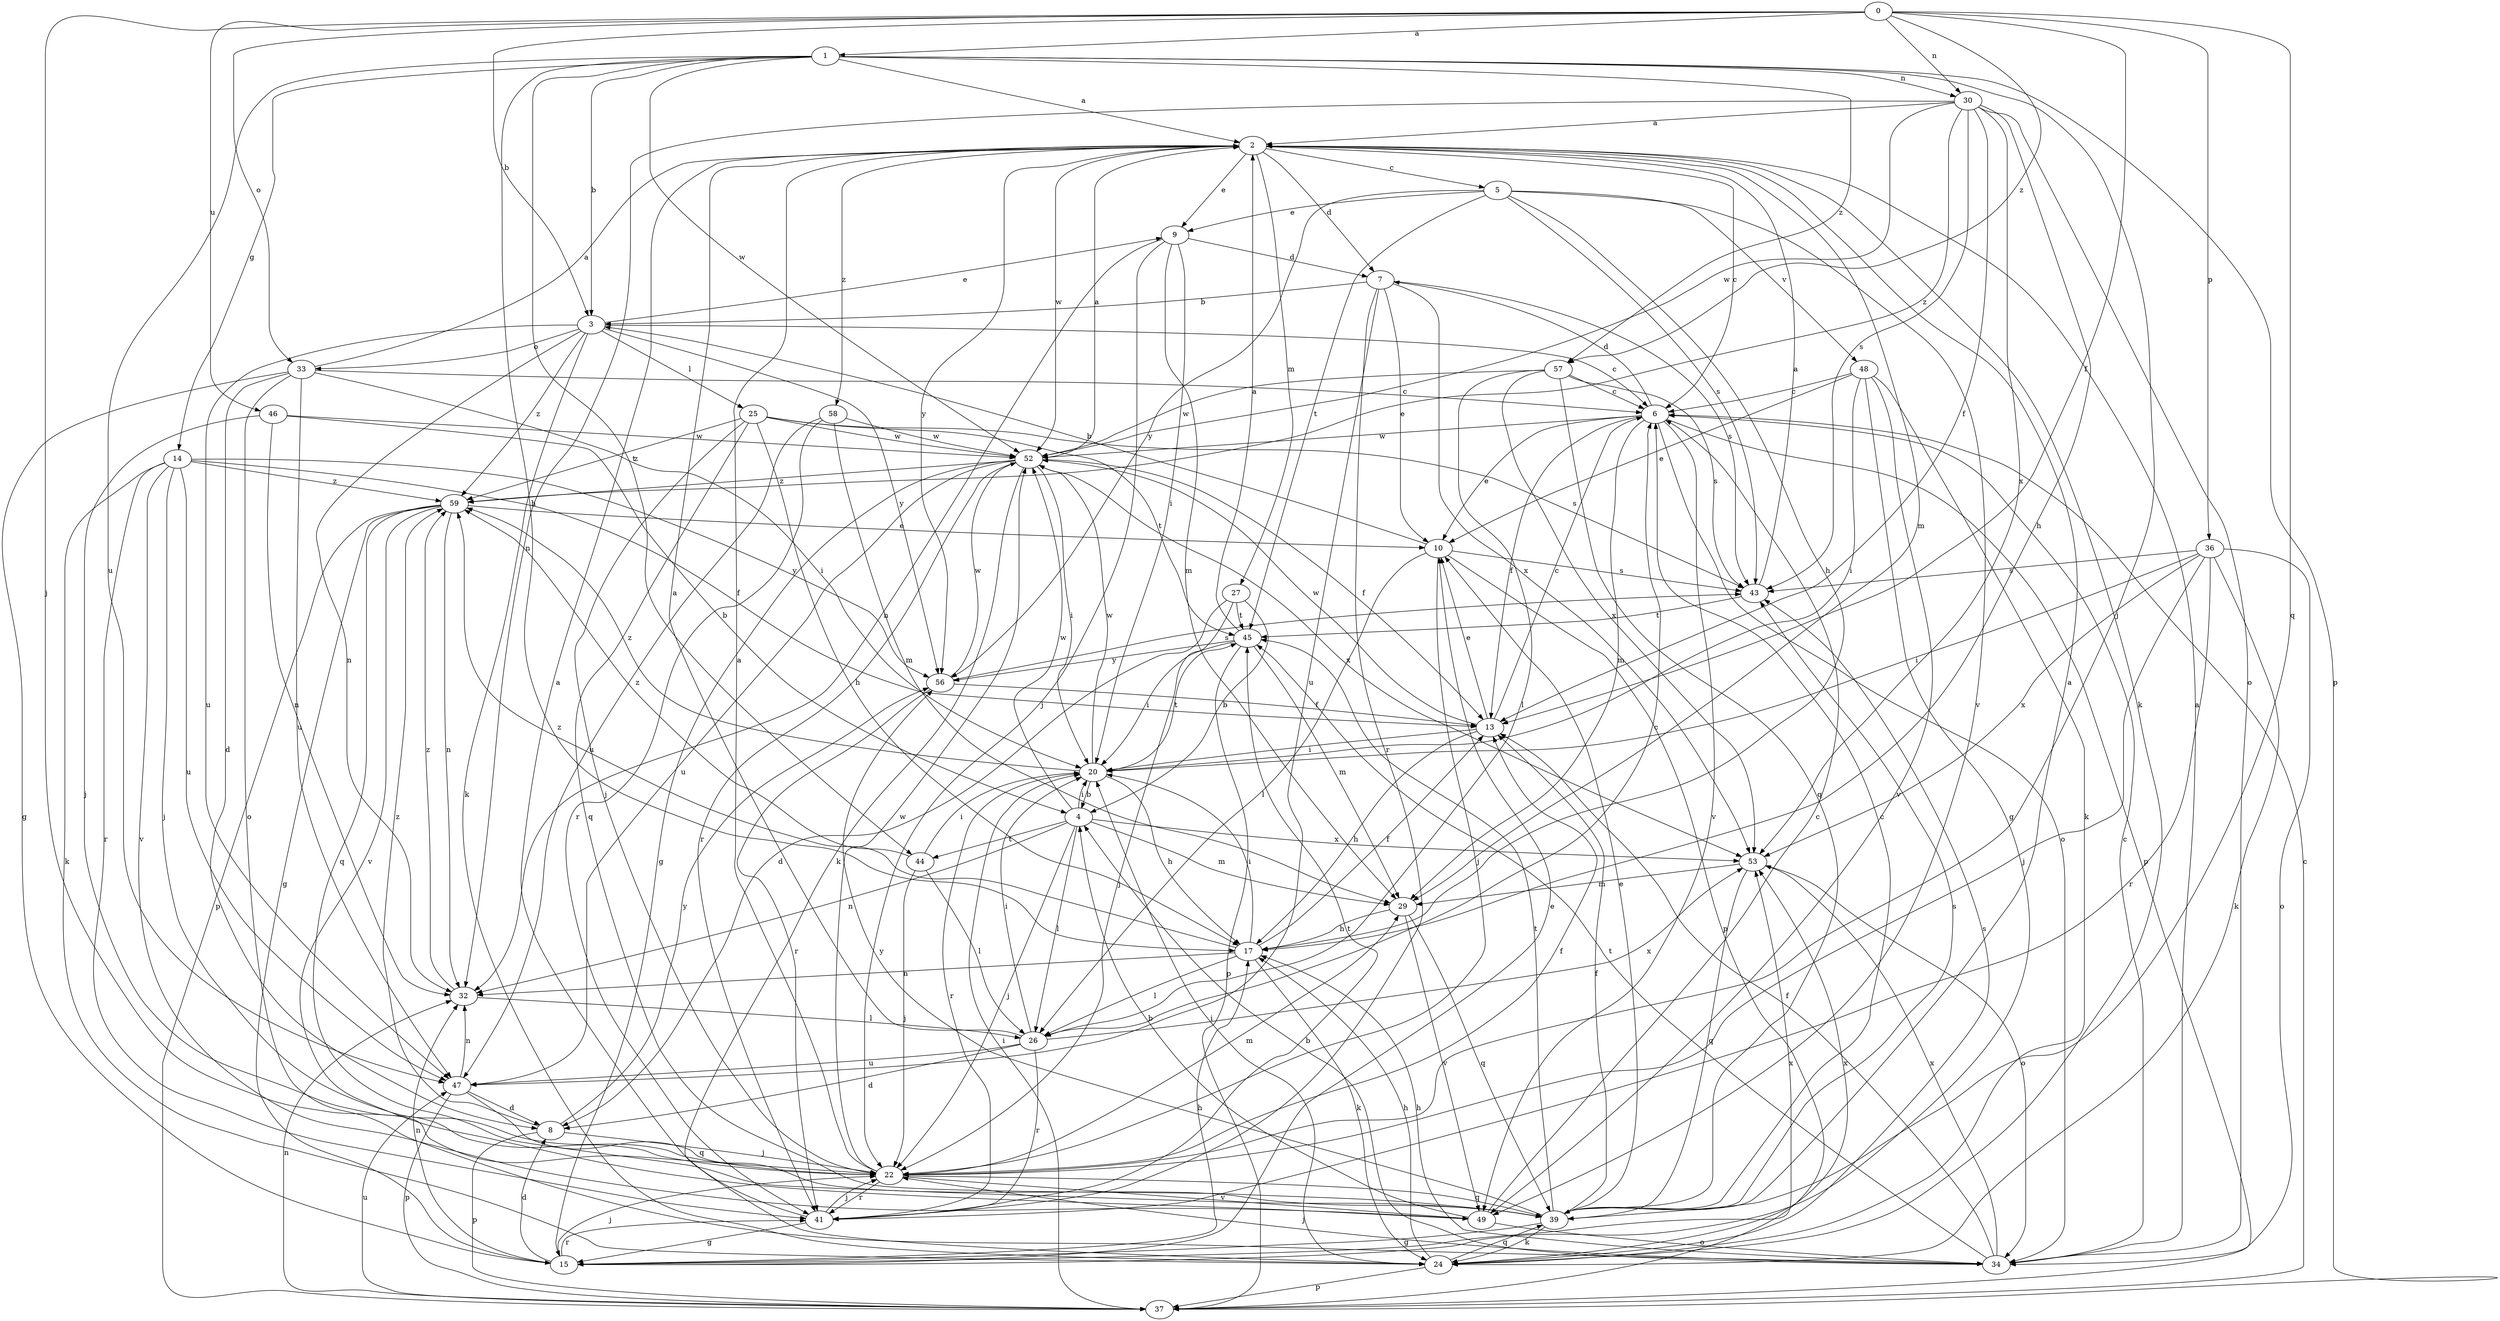 strict digraph  {
0;
1;
2;
3;
4;
5;
6;
7;
8;
9;
10;
13;
14;
15;
17;
20;
22;
24;
25;
26;
27;
29;
30;
32;
33;
34;
36;
37;
39;
41;
43;
44;
45;
46;
47;
48;
49;
52;
53;
56;
57;
58;
59;
0 -> 1  [label=a];
0 -> 3  [label=b];
0 -> 13  [label=f];
0 -> 22  [label=j];
0 -> 30  [label=n];
0 -> 33  [label=o];
0 -> 36  [label=p];
0 -> 39  [label=q];
0 -> 46  [label=u];
0 -> 57  [label=z];
1 -> 2  [label=a];
1 -> 3  [label=b];
1 -> 14  [label=g];
1 -> 17  [label=h];
1 -> 22  [label=j];
1 -> 30  [label=n];
1 -> 37  [label=p];
1 -> 44  [label=t];
1 -> 47  [label=u];
1 -> 52  [label=w];
1 -> 57  [label=z];
2 -> 5  [label=c];
2 -> 6  [label=c];
2 -> 7  [label=d];
2 -> 9  [label=e];
2 -> 24  [label=k];
2 -> 27  [label=m];
2 -> 29  [label=m];
2 -> 52  [label=w];
2 -> 56  [label=y];
2 -> 58  [label=z];
3 -> 6  [label=c];
3 -> 9  [label=e];
3 -> 24  [label=k];
3 -> 25  [label=l];
3 -> 32  [label=n];
3 -> 33  [label=o];
3 -> 47  [label=u];
3 -> 56  [label=y];
3 -> 59  [label=z];
4 -> 20  [label=i];
4 -> 22  [label=j];
4 -> 26  [label=l];
4 -> 29  [label=m];
4 -> 32  [label=n];
4 -> 44  [label=t];
4 -> 52  [label=w];
4 -> 53  [label=x];
5 -> 9  [label=e];
5 -> 17  [label=h];
5 -> 43  [label=s];
5 -> 45  [label=t];
5 -> 48  [label=v];
5 -> 49  [label=v];
5 -> 56  [label=y];
6 -> 7  [label=d];
6 -> 10  [label=e];
6 -> 13  [label=f];
6 -> 29  [label=m];
6 -> 34  [label=o];
6 -> 37  [label=p];
6 -> 49  [label=v];
6 -> 52  [label=w];
7 -> 3  [label=b];
7 -> 10  [label=e];
7 -> 41  [label=r];
7 -> 43  [label=s];
7 -> 47  [label=u];
7 -> 53  [label=x];
8 -> 22  [label=j];
8 -> 37  [label=p];
8 -> 56  [label=y];
8 -> 59  [label=z];
9 -> 7  [label=d];
9 -> 20  [label=i];
9 -> 22  [label=j];
9 -> 29  [label=m];
9 -> 32  [label=n];
10 -> 3  [label=b];
10 -> 22  [label=j];
10 -> 26  [label=l];
10 -> 37  [label=p];
10 -> 43  [label=s];
13 -> 6  [label=c];
13 -> 10  [label=e];
13 -> 17  [label=h];
13 -> 20  [label=i];
13 -> 52  [label=w];
14 -> 13  [label=f];
14 -> 22  [label=j];
14 -> 24  [label=k];
14 -> 41  [label=r];
14 -> 47  [label=u];
14 -> 49  [label=v];
14 -> 56  [label=y];
14 -> 59  [label=z];
15 -> 8  [label=d];
15 -> 10  [label=e];
15 -> 17  [label=h];
15 -> 22  [label=j];
15 -> 32  [label=n];
15 -> 41  [label=r];
15 -> 53  [label=x];
17 -> 13  [label=f];
17 -> 20  [label=i];
17 -> 24  [label=k];
17 -> 26  [label=l];
17 -> 32  [label=n];
17 -> 59  [label=z];
20 -> 4  [label=b];
20 -> 17  [label=h];
20 -> 41  [label=r];
20 -> 45  [label=t];
20 -> 52  [label=w];
20 -> 59  [label=z];
22 -> 2  [label=a];
22 -> 13  [label=f];
22 -> 29  [label=m];
22 -> 39  [label=q];
22 -> 41  [label=r];
22 -> 49  [label=v];
22 -> 52  [label=w];
24 -> 17  [label=h];
24 -> 20  [label=i];
24 -> 37  [label=p];
24 -> 39  [label=q];
24 -> 43  [label=s];
24 -> 53  [label=x];
25 -> 17  [label=h];
25 -> 22  [label=j];
25 -> 39  [label=q];
25 -> 43  [label=s];
25 -> 45  [label=t];
25 -> 52  [label=w];
25 -> 59  [label=z];
26 -> 2  [label=a];
26 -> 6  [label=c];
26 -> 8  [label=d];
26 -> 20  [label=i];
26 -> 41  [label=r];
26 -> 47  [label=u];
26 -> 53  [label=x];
27 -> 4  [label=b];
27 -> 8  [label=d];
27 -> 22  [label=j];
27 -> 45  [label=t];
29 -> 17  [label=h];
29 -> 39  [label=q];
29 -> 49  [label=v];
30 -> 2  [label=a];
30 -> 13  [label=f];
30 -> 17  [label=h];
30 -> 32  [label=n];
30 -> 34  [label=o];
30 -> 43  [label=s];
30 -> 52  [label=w];
30 -> 53  [label=x];
30 -> 59  [label=z];
32 -> 26  [label=l];
32 -> 59  [label=z];
33 -> 2  [label=a];
33 -> 6  [label=c];
33 -> 8  [label=d];
33 -> 15  [label=g];
33 -> 20  [label=i];
33 -> 34  [label=o];
33 -> 47  [label=u];
34 -> 2  [label=a];
34 -> 4  [label=b];
34 -> 6  [label=c];
34 -> 13  [label=f];
34 -> 17  [label=h];
34 -> 22  [label=j];
34 -> 45  [label=t];
34 -> 53  [label=x];
36 -> 20  [label=i];
36 -> 22  [label=j];
36 -> 24  [label=k];
36 -> 34  [label=o];
36 -> 41  [label=r];
36 -> 43  [label=s];
36 -> 53  [label=x];
37 -> 6  [label=c];
37 -> 20  [label=i];
37 -> 32  [label=n];
37 -> 47  [label=u];
39 -> 2  [label=a];
39 -> 6  [label=c];
39 -> 10  [label=e];
39 -> 13  [label=f];
39 -> 15  [label=g];
39 -> 24  [label=k];
39 -> 43  [label=s];
39 -> 45  [label=t];
39 -> 56  [label=y];
41 -> 2  [label=a];
41 -> 15  [label=g];
41 -> 22  [label=j];
41 -> 45  [label=t];
43 -> 2  [label=a];
43 -> 45  [label=t];
44 -> 20  [label=i];
44 -> 22  [label=j];
44 -> 26  [label=l];
44 -> 59  [label=z];
45 -> 2  [label=a];
45 -> 20  [label=i];
45 -> 29  [label=m];
45 -> 37  [label=p];
45 -> 56  [label=y];
46 -> 4  [label=b];
46 -> 22  [label=j];
46 -> 32  [label=n];
46 -> 52  [label=w];
47 -> 8  [label=d];
47 -> 32  [label=n];
47 -> 37  [label=p];
47 -> 39  [label=q];
48 -> 6  [label=c];
48 -> 10  [label=e];
48 -> 15  [label=g];
48 -> 20  [label=i];
48 -> 24  [label=k];
48 -> 49  [label=v];
49 -> 4  [label=b];
49 -> 6  [label=c];
49 -> 34  [label=o];
52 -> 2  [label=a];
52 -> 13  [label=f];
52 -> 15  [label=g];
52 -> 20  [label=i];
52 -> 24  [label=k];
52 -> 41  [label=r];
52 -> 47  [label=u];
52 -> 53  [label=x];
52 -> 59  [label=z];
53 -> 29  [label=m];
53 -> 34  [label=o];
53 -> 39  [label=q];
56 -> 13  [label=f];
56 -> 41  [label=r];
56 -> 43  [label=s];
56 -> 52  [label=w];
57 -> 6  [label=c];
57 -> 26  [label=l];
57 -> 39  [label=q];
57 -> 43  [label=s];
57 -> 52  [label=w];
57 -> 53  [label=x];
58 -> 29  [label=m];
58 -> 41  [label=r];
58 -> 47  [label=u];
58 -> 52  [label=w];
59 -> 10  [label=e];
59 -> 15  [label=g];
59 -> 32  [label=n];
59 -> 37  [label=p];
59 -> 39  [label=q];
59 -> 49  [label=v];
}

